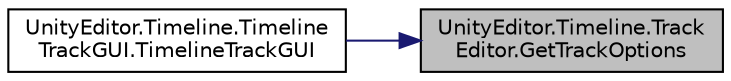 digraph "UnityEditor.Timeline.TrackEditor.GetTrackOptions"
{
 // LATEX_PDF_SIZE
  edge [fontname="Helvetica",fontsize="10",labelfontname="Helvetica",labelfontsize="10"];
  node [fontname="Helvetica",fontsize="10",shape=record];
  rankdir="RL";
  Node1 [label="UnityEditor.Timeline.Track\lEditor.GetTrackOptions",height=0.2,width=0.4,color="black", fillcolor="grey75", style="filled", fontcolor="black",tooltip="Implement this method to override the default options for drawing a track."];
  Node1 -> Node2 [dir="back",color="midnightblue",fontsize="10",style="solid",fontname="Helvetica"];
  Node2 [label="UnityEditor.Timeline.Timeline\lTrackGUI.TimelineTrackGUI",height=0.2,width=0.4,color="black", fillcolor="white", style="filled",URL="$class_unity_editor_1_1_timeline_1_1_timeline_track_g_u_i.html#a5b6aabdf8033ae01af176b30c13a31db",tooltip=" "];
}
